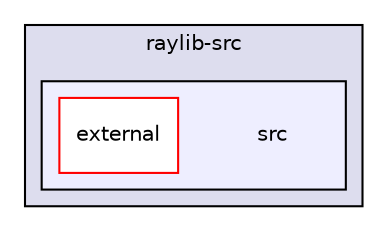 digraph "build/_deps/raylib-src/src" {
  compound=true
  node [ fontsize="10", fontname="Helvetica"];
  edge [ labelfontsize="10", labelfontname="Helvetica"];
  subgraph clusterdir_de44134b7c4f12c4fcc3bbf6f724c0c6 {
    graph [ bgcolor="#ddddee", pencolor="black", label="raylib-src" fontname="Helvetica", fontsize="10", URL="dir_de44134b7c4f12c4fcc3bbf6f724c0c6.html"]
  subgraph clusterdir_890daf0ba6a2ac3d9ba4da650bd7b2ed {
    graph [ bgcolor="#eeeeff", pencolor="black", label="" URL="dir_890daf0ba6a2ac3d9ba4da650bd7b2ed.html"];
    dir_890daf0ba6a2ac3d9ba4da650bd7b2ed [shape=plaintext label="src"];
  dir_5abd5f3fed7055a31ab2ad33474b1ba6 [shape=box label="external" fillcolor="white" style="filled" color="red" URL="dir_5abd5f3fed7055a31ab2ad33474b1ba6.html"];
  }
  }
}
